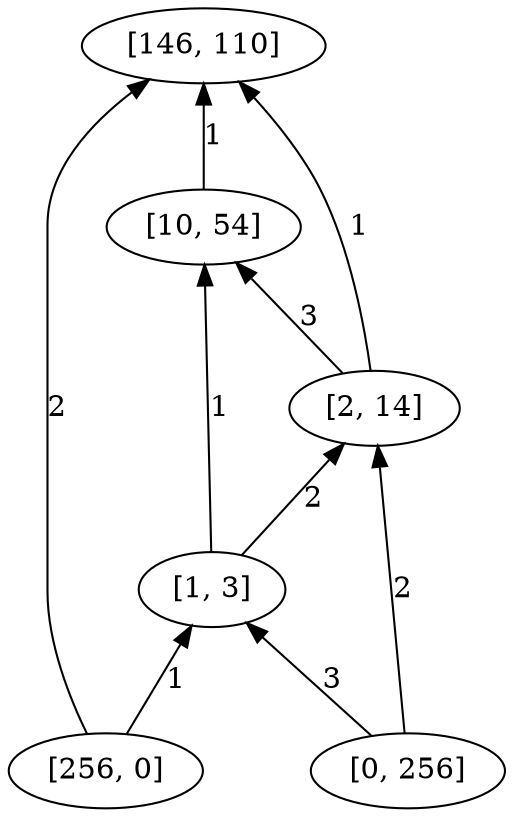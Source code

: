 digraph "DD" { 
rankdir = "BT" 
graph [ ordering = "out"];
5001 -> 1[label = "2"];
5001 -> 4[label = "1"];
5002 -> 3[label = "2"];
5002 -> 4[label = "3"];
2 -> 1[label = "1"];
3 -> 1[label = "1"];
3 -> 2[label = "3"];
4 -> 2[label = "1"];
4 -> 3[label = "2"];
5001 [label = "[256, 0]",  shape = oval]
5002 [label = "[0, 256]",  shape = oval]
1 [label = "[146, 110]",  shape = oval]
2 [label = "[10, 54]",  shape = oval]
3 [label = "[2, 14]",  shape = oval]
4 [label = "[1, 3]",  shape = oval]
}
